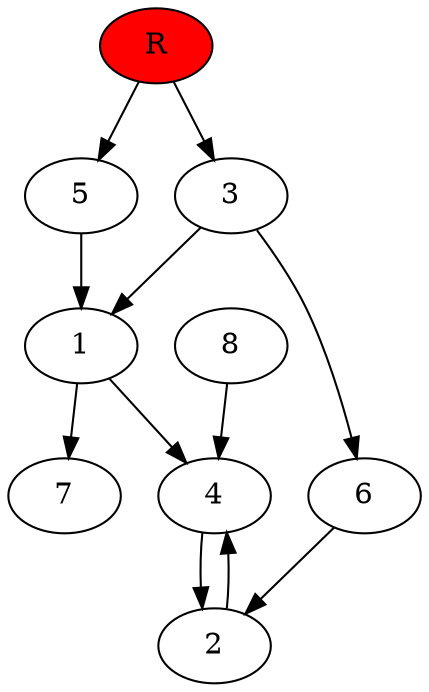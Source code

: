 digraph prb23311 {
	1
	2
	3
	4
	5
	6
	7
	8
	R [fillcolor="#ff0000" style=filled]
	1 -> 4
	1 -> 7
	2 -> 4
	3 -> 1
	3 -> 6
	4 -> 2
	5 -> 1
	6 -> 2
	8 -> 4
	R -> 3
	R -> 5
}
